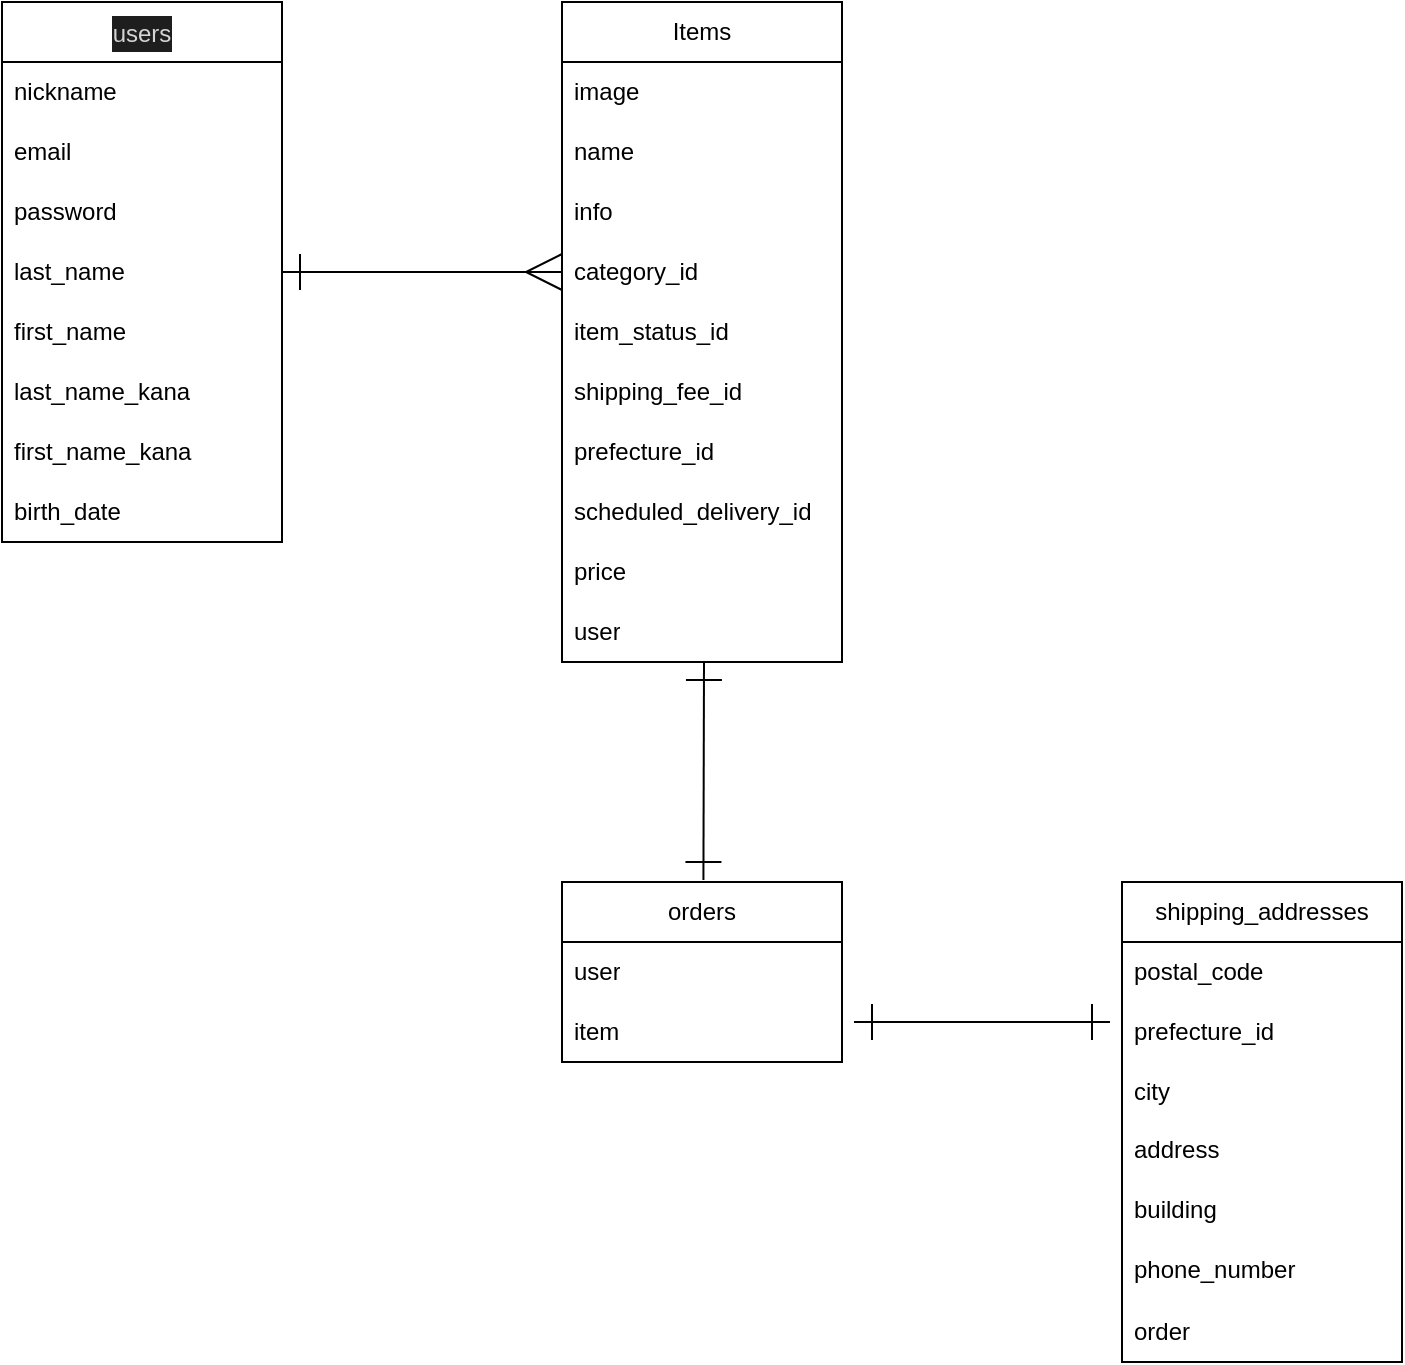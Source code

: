 <mxfile>
    <diagram id="7RQqpB_YE8Suj6AkkeFx" name="Page-1">
        <mxGraphModel dx="1006" dy="744" grid="0" gridSize="10" guides="1" tooltips="1" connect="1" arrows="1" fold="1" page="1" pageScale="1" pageWidth="827" pageHeight="1169" math="0" shadow="0">
            <root>
                <mxCell id="0"/>
                <mxCell id="1" parent="0"/>
                <mxCell id="NYXFg6N_BJcJMuzIxd1w-1" value="&lt;div style=&quot;color: rgb(212, 212, 212); background-color: rgb(30, 30, 30); font-weight: normal; font-size: 12px; line-height: 18px;&quot;&gt;&lt;div style=&quot;&quot;&gt;&lt;span style=&quot;color: rgb(212, 212, 212);&quot;&gt;users&lt;/span&gt;&lt;/div&gt;&lt;/div&gt;" style="swimlane;fontStyle=0;childLayout=stackLayout;horizontal=1;startSize=30;horizontalStack=0;resizeParent=1;resizeParentMax=0;resizeLast=0;collapsible=1;marginBottom=0;whiteSpace=wrap;html=1;" parent="1" vertex="1">
                    <mxGeometry x="79" y="79" width="140" height="270" as="geometry"/>
                </mxCell>
                <mxCell id="NYXFg6N_BJcJMuzIxd1w-2" value="nickname" style="text;strokeColor=none;fillColor=none;align=left;verticalAlign=middle;spacingLeft=4;spacingRight=4;overflow=hidden;points=[[0,0.5],[1,0.5]];portConstraint=eastwest;rotatable=0;whiteSpace=wrap;html=1;" parent="NYXFg6N_BJcJMuzIxd1w-1" vertex="1">
                    <mxGeometry y="30" width="140" height="30" as="geometry"/>
                </mxCell>
                <mxCell id="NYXFg6N_BJcJMuzIxd1w-3" value="email" style="text;strokeColor=none;fillColor=none;align=left;verticalAlign=middle;spacingLeft=4;spacingRight=4;overflow=hidden;points=[[0,0.5],[1,0.5]];portConstraint=eastwest;rotatable=0;whiteSpace=wrap;html=1;" parent="NYXFg6N_BJcJMuzIxd1w-1" vertex="1">
                    <mxGeometry y="60" width="140" height="30" as="geometry"/>
                </mxCell>
                <mxCell id="NYXFg6N_BJcJMuzIxd1w-4" value="password" style="text;strokeColor=none;fillColor=none;align=left;verticalAlign=middle;spacingLeft=4;spacingRight=4;overflow=hidden;points=[[0,0.5],[1,0.5]];portConstraint=eastwest;rotatable=0;whiteSpace=wrap;html=1;" parent="NYXFg6N_BJcJMuzIxd1w-1" vertex="1">
                    <mxGeometry y="90" width="140" height="30" as="geometry"/>
                </mxCell>
                <mxCell id="NYXFg6N_BJcJMuzIxd1w-8" value="last_name" style="text;strokeColor=none;fillColor=none;align=left;verticalAlign=middle;spacingLeft=4;spacingRight=4;overflow=hidden;points=[[0,0.5],[1,0.5]];portConstraint=eastwest;rotatable=0;whiteSpace=wrap;html=1;" parent="NYXFg6N_BJcJMuzIxd1w-1" vertex="1">
                    <mxGeometry y="120" width="140" height="30" as="geometry"/>
                </mxCell>
                <mxCell id="NYXFg6N_BJcJMuzIxd1w-6" value="first_name" style="text;strokeColor=none;fillColor=none;align=left;verticalAlign=middle;spacingLeft=4;spacingRight=4;overflow=hidden;points=[[0,0.5],[1,0.5]];portConstraint=eastwest;rotatable=0;whiteSpace=wrap;html=1;" parent="NYXFg6N_BJcJMuzIxd1w-1" vertex="1">
                    <mxGeometry y="150" width="140" height="30" as="geometry"/>
                </mxCell>
                <mxCell id="7" value="last_name_kana" style="text;strokeColor=none;fillColor=none;align=left;verticalAlign=middle;spacingLeft=4;spacingRight=4;overflow=hidden;points=[[0,0.5],[1,0.5]];portConstraint=eastwest;rotatable=0;whiteSpace=wrap;html=1;" parent="NYXFg6N_BJcJMuzIxd1w-1" vertex="1">
                    <mxGeometry y="180" width="140" height="30" as="geometry"/>
                </mxCell>
                <mxCell id="6" value="first_name_kana" style="text;strokeColor=none;fillColor=none;align=left;verticalAlign=middle;spacingLeft=4;spacingRight=4;overflow=hidden;points=[[0,0.5],[1,0.5]];portConstraint=eastwest;rotatable=0;whiteSpace=wrap;html=1;" parent="NYXFg6N_BJcJMuzIxd1w-1" vertex="1">
                    <mxGeometry y="210" width="140" height="30" as="geometry"/>
                </mxCell>
                <mxCell id="NYXFg6N_BJcJMuzIxd1w-7" value="birth_date" style="text;strokeColor=none;fillColor=none;align=left;verticalAlign=middle;spacingLeft=4;spacingRight=4;overflow=hidden;points=[[0,0.5],[1,0.5]];portConstraint=eastwest;rotatable=0;whiteSpace=wrap;html=1;" parent="NYXFg6N_BJcJMuzIxd1w-1" vertex="1">
                    <mxGeometry y="240" width="140" height="30" as="geometry"/>
                </mxCell>
                <mxCell id="NYXFg6N_BJcJMuzIxd1w-11" value="Items" style="swimlane;fontStyle=0;childLayout=stackLayout;horizontal=1;startSize=30;horizontalStack=0;resizeParent=1;resizeParentMax=0;resizeLast=0;collapsible=1;marginBottom=0;whiteSpace=wrap;html=1;" parent="1" vertex="1">
                    <mxGeometry x="359" y="79" width="140" height="330" as="geometry"/>
                </mxCell>
                <mxCell id="NYXFg6N_BJcJMuzIxd1w-12" value="image" style="text;strokeColor=none;fillColor=none;align=left;verticalAlign=middle;spacingLeft=4;spacingRight=4;overflow=hidden;points=[[0,0.5],[1,0.5]];portConstraint=eastwest;rotatable=0;whiteSpace=wrap;html=1;" parent="NYXFg6N_BJcJMuzIxd1w-11" vertex="1">
                    <mxGeometry y="30" width="140" height="30" as="geometry"/>
                </mxCell>
                <mxCell id="NYXFg6N_BJcJMuzIxd1w-13" value="name" style="text;strokeColor=none;fillColor=none;align=left;verticalAlign=middle;spacingLeft=4;spacingRight=4;overflow=hidden;points=[[0,0.5],[1,0.5]];portConstraint=eastwest;rotatable=0;whiteSpace=wrap;html=1;" parent="NYXFg6N_BJcJMuzIxd1w-11" vertex="1">
                    <mxGeometry y="60" width="140" height="30" as="geometry"/>
                </mxCell>
                <mxCell id="NYXFg6N_BJcJMuzIxd1w-14" value="info" style="text;strokeColor=none;fillColor=none;align=left;verticalAlign=middle;spacingLeft=4;spacingRight=4;overflow=hidden;points=[[0,0.5],[1,0.5]];portConstraint=eastwest;rotatable=0;whiteSpace=wrap;html=1;" parent="NYXFg6N_BJcJMuzIxd1w-11" vertex="1">
                    <mxGeometry y="90" width="140" height="30" as="geometry"/>
                </mxCell>
                <mxCell id="NYXFg6N_BJcJMuzIxd1w-15" value="category_id" style="text;strokeColor=none;fillColor=none;align=left;verticalAlign=middle;spacingLeft=4;spacingRight=4;overflow=hidden;points=[[0,0.5],[1,0.5]];portConstraint=eastwest;rotatable=0;whiteSpace=wrap;html=1;" parent="NYXFg6N_BJcJMuzIxd1w-11" vertex="1">
                    <mxGeometry y="120" width="140" height="30" as="geometry"/>
                </mxCell>
                <mxCell id="NYXFg6N_BJcJMuzIxd1w-16" value="item_status_id" style="text;strokeColor=none;fillColor=none;align=left;verticalAlign=middle;spacingLeft=4;spacingRight=4;overflow=hidden;points=[[0,0.5],[1,0.5]];portConstraint=eastwest;rotatable=0;whiteSpace=wrap;html=1;" parent="NYXFg6N_BJcJMuzIxd1w-11" vertex="1">
                    <mxGeometry y="150" width="140" height="30" as="geometry"/>
                </mxCell>
                <mxCell id="NYXFg6N_BJcJMuzIxd1w-17" value="shipping_fee_id" style="text;strokeColor=none;fillColor=none;align=left;verticalAlign=middle;spacingLeft=4;spacingRight=4;overflow=hidden;points=[[0,0.5],[1,0.5]];portConstraint=eastwest;rotatable=0;whiteSpace=wrap;html=1;" parent="NYXFg6N_BJcJMuzIxd1w-11" vertex="1">
                    <mxGeometry y="180" width="140" height="30" as="geometry"/>
                </mxCell>
                <mxCell id="NYXFg6N_BJcJMuzIxd1w-18" value="prefecture_id" style="text;strokeColor=none;fillColor=none;align=left;verticalAlign=middle;spacingLeft=4;spacingRight=4;overflow=hidden;points=[[0,0.5],[1,0.5]];portConstraint=eastwest;rotatable=0;whiteSpace=wrap;html=1;" parent="NYXFg6N_BJcJMuzIxd1w-11" vertex="1">
                    <mxGeometry y="210" width="140" height="30" as="geometry"/>
                </mxCell>
                <mxCell id="NYXFg6N_BJcJMuzIxd1w-19" value="scheduled_delivery_id" style="text;strokeColor=none;fillColor=none;align=left;verticalAlign=middle;spacingLeft=4;spacingRight=4;overflow=hidden;points=[[0,0.5],[1,0.5]];portConstraint=eastwest;rotatable=0;whiteSpace=wrap;html=1;" parent="NYXFg6N_BJcJMuzIxd1w-11" vertex="1">
                    <mxGeometry y="240" width="140" height="30" as="geometry"/>
                </mxCell>
                <mxCell id="NYXFg6N_BJcJMuzIxd1w-20" value="price" style="text;strokeColor=none;fillColor=none;align=left;verticalAlign=middle;spacingLeft=4;spacingRight=4;overflow=hidden;points=[[0,0.5],[1,0.5]];portConstraint=eastwest;rotatable=0;whiteSpace=wrap;html=1;" parent="NYXFg6N_BJcJMuzIxd1w-11" vertex="1">
                    <mxGeometry y="270" width="140" height="30" as="geometry"/>
                </mxCell>
                <mxCell id="NYXFg6N_BJcJMuzIxd1w-21" value="user" style="text;strokeColor=none;fillColor=none;align=left;verticalAlign=middle;spacingLeft=4;spacingRight=4;overflow=hidden;points=[[0,0.5],[1,0.5]];portConstraint=eastwest;rotatable=0;whiteSpace=wrap;html=1;" parent="NYXFg6N_BJcJMuzIxd1w-11" vertex="1">
                    <mxGeometry y="300" width="140" height="30" as="geometry"/>
                </mxCell>
                <mxCell id="NYXFg6N_BJcJMuzIxd1w-27" value="orders" style="swimlane;fontStyle=0;childLayout=stackLayout;horizontal=1;startSize=30;horizontalStack=0;resizeParent=1;resizeParentMax=0;resizeLast=0;collapsible=1;marginBottom=0;whiteSpace=wrap;html=1;" parent="1" vertex="1">
                    <mxGeometry x="359" y="519" width="140" height="90" as="geometry"/>
                </mxCell>
                <mxCell id="NYXFg6N_BJcJMuzIxd1w-40" value="user" style="text;strokeColor=none;fillColor=none;align=left;verticalAlign=middle;spacingLeft=4;spacingRight=4;overflow=hidden;points=[[0,0.5],[1,0.5]];portConstraint=eastwest;rotatable=0;whiteSpace=wrap;html=1;" parent="NYXFg6N_BJcJMuzIxd1w-27" vertex="1">
                    <mxGeometry y="30" width="140" height="30" as="geometry"/>
                </mxCell>
                <mxCell id="NYXFg6N_BJcJMuzIxd1w-30" value="item" style="text;strokeColor=none;fillColor=none;align=left;verticalAlign=middle;spacingLeft=4;spacingRight=4;overflow=hidden;points=[[0,0.5],[1,0.5]];portConstraint=eastwest;rotatable=0;whiteSpace=wrap;html=1;" parent="NYXFg6N_BJcJMuzIxd1w-27" vertex="1">
                    <mxGeometry y="60" width="140" height="30" as="geometry"/>
                </mxCell>
                <mxCell id="NYXFg6N_BJcJMuzIxd1w-31" value="shipping_addresses" style="swimlane;fontStyle=0;childLayout=stackLayout;horizontal=1;startSize=30;horizontalStack=0;resizeParent=1;resizeParentMax=0;resizeLast=0;collapsible=1;marginBottom=0;whiteSpace=wrap;html=1;" parent="1" vertex="1">
                    <mxGeometry x="639" y="519" width="140" height="240" as="geometry"/>
                </mxCell>
                <mxCell id="NYXFg6N_BJcJMuzIxd1w-32" value="postal_code" style="text;strokeColor=none;fillColor=none;align=left;verticalAlign=middle;spacingLeft=4;spacingRight=4;overflow=hidden;points=[[0,0.5],[1,0.5]];portConstraint=eastwest;rotatable=0;whiteSpace=wrap;html=1;" parent="NYXFg6N_BJcJMuzIxd1w-31" vertex="1">
                    <mxGeometry y="30" width="140" height="30" as="geometry"/>
                </mxCell>
                <mxCell id="NYXFg6N_BJcJMuzIxd1w-33" value="prefecture_id" style="text;strokeColor=none;fillColor=none;align=left;verticalAlign=middle;spacingLeft=4;spacingRight=4;overflow=hidden;points=[[0,0.5],[1,0.5]];portConstraint=eastwest;rotatable=0;whiteSpace=wrap;html=1;" parent="NYXFg6N_BJcJMuzIxd1w-31" vertex="1">
                    <mxGeometry y="60" width="140" height="30" as="geometry"/>
                </mxCell>
                <mxCell id="NYXFg6N_BJcJMuzIxd1w-34" value="city" style="text;strokeColor=none;fillColor=none;align=left;verticalAlign=middle;spacingLeft=4;spacingRight=4;overflow=hidden;points=[[0,0.5],[1,0.5]];portConstraint=eastwest;rotatable=0;whiteSpace=wrap;html=1;" parent="NYXFg6N_BJcJMuzIxd1w-31" vertex="1">
                    <mxGeometry y="90" width="140" height="30" as="geometry"/>
                </mxCell>
                <mxCell id="3" value="address" style="text;strokeColor=none;fillColor=none;spacingLeft=4;spacingRight=4;overflow=hidden;rotatable=0;points=[[0,0.5],[1,0.5]];portConstraint=eastwest;fontSize=12;" parent="NYXFg6N_BJcJMuzIxd1w-31" vertex="1">
                    <mxGeometry y="120" width="140" height="30" as="geometry"/>
                </mxCell>
                <mxCell id="5" value="building" style="text;strokeColor=none;fillColor=none;spacingLeft=4;spacingRight=4;overflow=hidden;rotatable=0;points=[[0,0.5],[1,0.5]];portConstraint=eastwest;fontSize=12;" parent="NYXFg6N_BJcJMuzIxd1w-31" vertex="1">
                    <mxGeometry y="150" width="140" height="30" as="geometry"/>
                </mxCell>
                <mxCell id="4" value="phone_number" style="text;strokeColor=none;fillColor=none;spacingLeft=4;spacingRight=4;overflow=hidden;rotatable=0;points=[[0,0.5],[1,0.5]];portConstraint=eastwest;fontSize=12;" parent="NYXFg6N_BJcJMuzIxd1w-31" vertex="1">
                    <mxGeometry y="180" width="140" height="30" as="geometry"/>
                </mxCell>
                <mxCell id="NYXFg6N_BJcJMuzIxd1w-38" value="order" style="text;strokeColor=none;fillColor=none;align=left;verticalAlign=middle;spacingLeft=4;spacingRight=4;overflow=hidden;points=[[0,0.5],[1,0.5]];portConstraint=eastwest;rotatable=0;whiteSpace=wrap;html=1;" parent="NYXFg6N_BJcJMuzIxd1w-31" vertex="1">
                    <mxGeometry y="210" width="140" height="30" as="geometry"/>
                </mxCell>
                <mxCell id="NYXFg6N_BJcJMuzIxd1w-35" style="edgeStyle=none;html=1;exitX=1;exitY=0.5;exitDx=0;exitDy=0;entryX=0;entryY=0.5;entryDx=0;entryDy=0;startArrow=ERone;startFill=0;endArrow=ERmany;endFill=0;strokeWidth=1;targetPerimeterSpacing=0;rounded=0;endSize=16;startSize=16;" parent="1" source="NYXFg6N_BJcJMuzIxd1w-8" target="NYXFg6N_BJcJMuzIxd1w-15" edge="1">
                    <mxGeometry relative="1" as="geometry"/>
                </mxCell>
                <mxCell id="NYXFg6N_BJcJMuzIxd1w-36" style="edgeStyle=none;rounded=0;html=1;strokeWidth=1;startArrow=ERone;startFill=0;endArrow=ERone;endFill=0;targetPerimeterSpacing=0;endSize=16;startSize=16;" parent="1" edge="1">
                    <mxGeometry relative="1" as="geometry">
                        <mxPoint x="430" y="409" as="sourcePoint"/>
                        <mxPoint x="429.708" y="518" as="targetPoint"/>
                    </mxGeometry>
                </mxCell>
                <mxCell id="NYXFg6N_BJcJMuzIxd1w-37" style="rounded=0;html=1;exitX=1;exitY=0.5;exitDx=0;exitDy=0;strokeWidth=1;startArrow=ERone;startFill=0;endArrow=ERone;endFill=0;targetPerimeterSpacing=0;endSize=16;startSize=16;" parent="1" edge="1">
                    <mxGeometry relative="1" as="geometry">
                        <mxPoint x="505" y="589" as="sourcePoint"/>
                        <mxPoint x="633" y="589" as="targetPoint"/>
                    </mxGeometry>
                </mxCell>
            </root>
        </mxGraphModel>
    </diagram>
</mxfile>